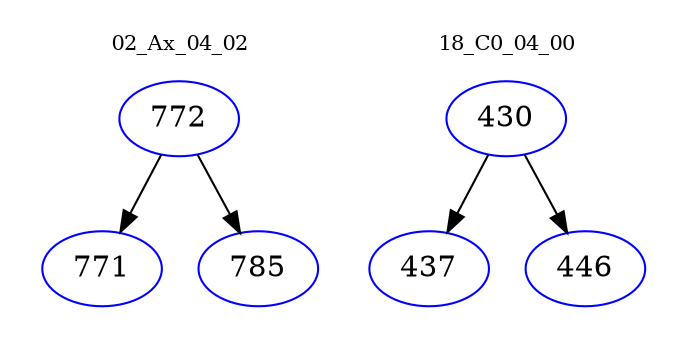 digraph{
subgraph cluster_0 {
color = white
label = "02_Ax_04_02";
fontsize=10;
T0_772 [label="772", color="blue"]
T0_772 -> T0_771 [color="black"]
T0_771 [label="771", color="blue"]
T0_772 -> T0_785 [color="black"]
T0_785 [label="785", color="blue"]
}
subgraph cluster_1 {
color = white
label = "18_C0_04_00";
fontsize=10;
T1_430 [label="430", color="blue"]
T1_430 -> T1_437 [color="black"]
T1_437 [label="437", color="blue"]
T1_430 -> T1_446 [color="black"]
T1_446 [label="446", color="blue"]
}
}
